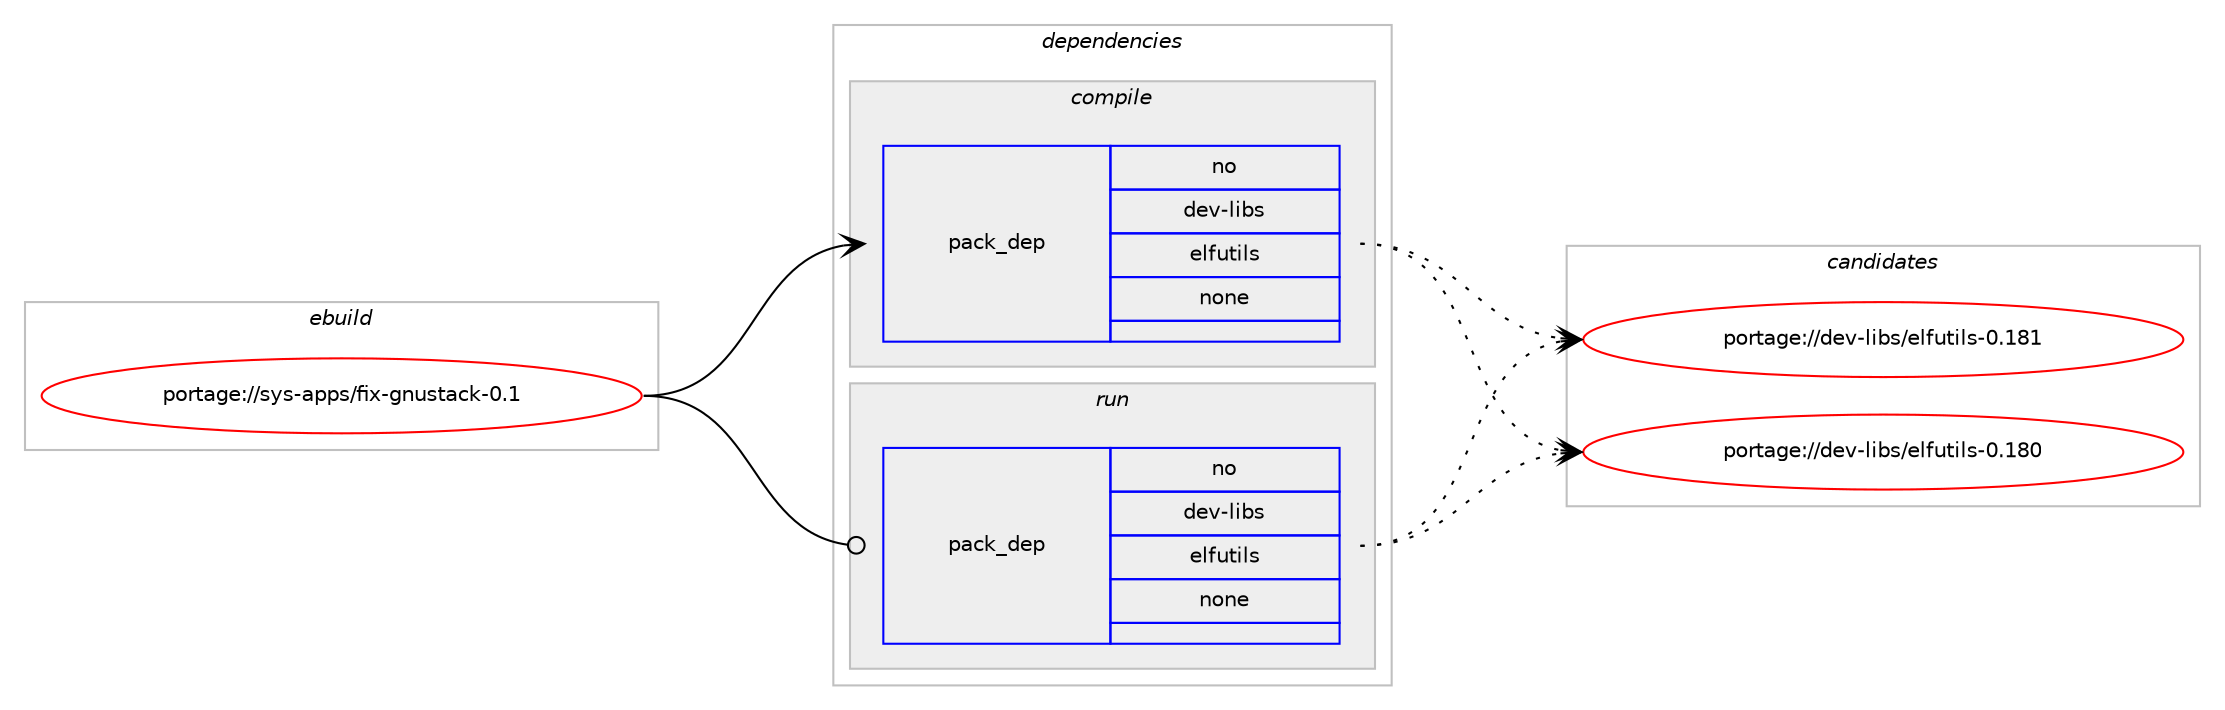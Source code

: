 digraph prolog {

# *************
# Graph options
# *************

newrank=true;
concentrate=true;
compound=true;
graph [rankdir=LR,fontname=Helvetica,fontsize=10,ranksep=1.5];#, ranksep=2.5, nodesep=0.2];
edge  [arrowhead=vee];
node  [fontname=Helvetica,fontsize=10];

# **********
# The ebuild
# **********

subgraph cluster_leftcol {
color=gray;
rank=same;
label=<<i>ebuild</i>>;
id [label="portage://sys-apps/fix-gnustack-0.1", color=red, width=4, href="../sys-apps/fix-gnustack-0.1.svg"];
}

# ****************
# The dependencies
# ****************

subgraph cluster_midcol {
color=gray;
label=<<i>dependencies</i>>;
subgraph cluster_compile {
fillcolor="#eeeeee";
style=filled;
label=<<i>compile</i>>;
subgraph pack2012 {
dependency2365 [label=<<TABLE BORDER="0" CELLBORDER="1" CELLSPACING="0" CELLPADDING="4" WIDTH="220"><TR><TD ROWSPAN="6" CELLPADDING="30">pack_dep</TD></TR><TR><TD WIDTH="110">no</TD></TR><TR><TD>dev-libs</TD></TR><TR><TD>elfutils</TD></TR><TR><TD>none</TD></TR><TR><TD></TD></TR></TABLE>>, shape=none, color=blue];
}
id:e -> dependency2365:w [weight=20,style="solid",arrowhead="vee"];
}
subgraph cluster_compileandrun {
fillcolor="#eeeeee";
style=filled;
label=<<i>compile and run</i>>;
}
subgraph cluster_run {
fillcolor="#eeeeee";
style=filled;
label=<<i>run</i>>;
subgraph pack2013 {
dependency2366 [label=<<TABLE BORDER="0" CELLBORDER="1" CELLSPACING="0" CELLPADDING="4" WIDTH="220"><TR><TD ROWSPAN="6" CELLPADDING="30">pack_dep</TD></TR><TR><TD WIDTH="110">no</TD></TR><TR><TD>dev-libs</TD></TR><TR><TD>elfutils</TD></TR><TR><TD>none</TD></TR><TR><TD></TD></TR></TABLE>>, shape=none, color=blue];
}
id:e -> dependency2366:w [weight=20,style="solid",arrowhead="odot"];
}
}

# **************
# The candidates
# **************

subgraph cluster_choices {
rank=same;
color=gray;
label=<<i>candidates</i>>;

subgraph choice2012 {
color=black;
nodesep=1;
choice100101118451081059811547101108102117116105108115454846495649 [label="portage://dev-libs/elfutils-0.181", color=red, width=4,href="../dev-libs/elfutils-0.181.svg"];
choice100101118451081059811547101108102117116105108115454846495648 [label="portage://dev-libs/elfutils-0.180", color=red, width=4,href="../dev-libs/elfutils-0.180.svg"];
dependency2365:e -> choice100101118451081059811547101108102117116105108115454846495649:w [style=dotted,weight="100"];
dependency2365:e -> choice100101118451081059811547101108102117116105108115454846495648:w [style=dotted,weight="100"];
}
subgraph choice2013 {
color=black;
nodesep=1;
choice100101118451081059811547101108102117116105108115454846495649 [label="portage://dev-libs/elfutils-0.181", color=red, width=4,href="../dev-libs/elfutils-0.181.svg"];
choice100101118451081059811547101108102117116105108115454846495648 [label="portage://dev-libs/elfutils-0.180", color=red, width=4,href="../dev-libs/elfutils-0.180.svg"];
dependency2366:e -> choice100101118451081059811547101108102117116105108115454846495649:w [style=dotted,weight="100"];
dependency2366:e -> choice100101118451081059811547101108102117116105108115454846495648:w [style=dotted,weight="100"];
}
}

}
